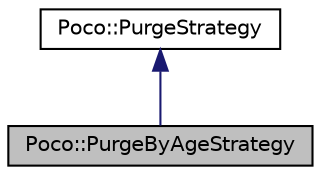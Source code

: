 digraph "Poco::PurgeByAgeStrategy"
{
 // LATEX_PDF_SIZE
  edge [fontname="Helvetica",fontsize="10",labelfontname="Helvetica",labelfontsize="10"];
  node [fontname="Helvetica",fontsize="10",shape=record];
  Node1 [label="Poco::PurgeByAgeStrategy",height=0.2,width=0.4,color="black", fillcolor="grey75", style="filled", fontcolor="black",tooltip=" "];
  Node2 -> Node1 [dir="back",color="midnightblue",fontsize="10",style="solid",fontname="Helvetica"];
  Node2 [label="Poco::PurgeStrategy",height=0.2,width=0.4,color="black", fillcolor="white", style="filled",URL="$classPoco_1_1PurgeStrategy.html",tooltip=" "];
}
